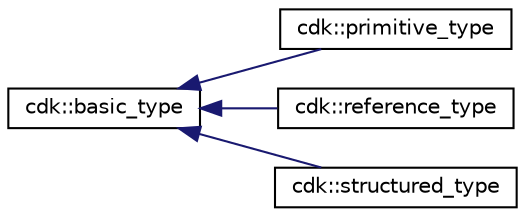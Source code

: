 digraph "Graphical Class Hierarchy"
{
 // LATEX_PDF_SIZE
  edge [fontname="Helvetica",fontsize="10",labelfontname="Helvetica",labelfontsize="10"];
  node [fontname="Helvetica",fontsize="10",shape=record];
  rankdir="LR";
  Node0 [label="cdk::basic_type",height=0.2,width=0.4,color="black", fillcolor="white", style="filled",URL="$classcdk_1_1basic__type.html",tooltip=" "];
  Node0 -> Node1 [dir="back",color="midnightblue",fontsize="10",style="solid",fontname="Helvetica"];
  Node1 [label="cdk::primitive_type",height=0.2,width=0.4,color="black", fillcolor="white", style="filled",URL="$classcdk_1_1primitive__type.html",tooltip=" "];
  Node0 -> Node2 [dir="back",color="midnightblue",fontsize="10",style="solid",fontname="Helvetica"];
  Node2 [label="cdk::reference_type",height=0.2,width=0.4,color="black", fillcolor="white", style="filled",URL="$structcdk_1_1reference__type.html",tooltip=" "];
  Node0 -> Node3 [dir="back",color="midnightblue",fontsize="10",style="solid",fontname="Helvetica"];
  Node3 [label="cdk::structured_type",height=0.2,width=0.4,color="black", fillcolor="white", style="filled",URL="$classcdk_1_1structured__type.html",tooltip=" "];
}
